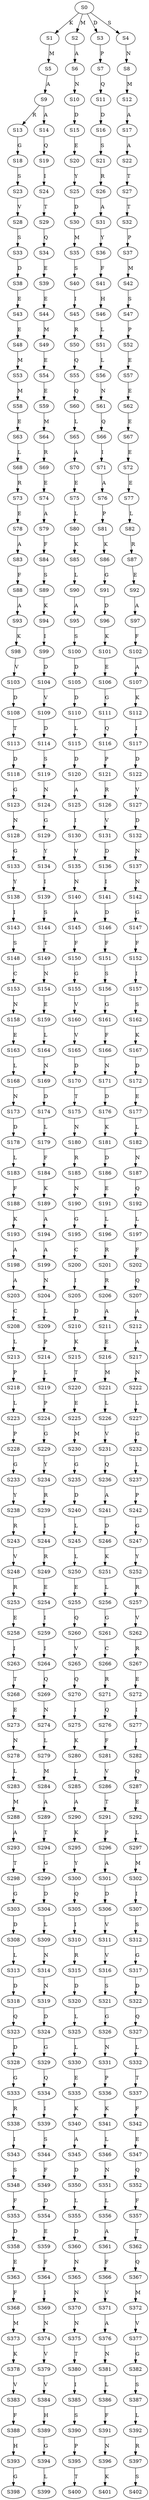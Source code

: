 strict digraph  {
	S0 -> S1 [ label = K ];
	S0 -> S2 [ label = M ];
	S0 -> S3 [ label = D ];
	S0 -> S4 [ label = S ];
	S1 -> S5 [ label = M ];
	S2 -> S6 [ label = A ];
	S3 -> S7 [ label = P ];
	S4 -> S8 [ label = N ];
	S5 -> S9 [ label = A ];
	S6 -> S10 [ label = N ];
	S7 -> S11 [ label = Q ];
	S8 -> S12 [ label = M ];
	S9 -> S13 [ label = R ];
	S9 -> S14 [ label = A ];
	S10 -> S15 [ label = D ];
	S11 -> S16 [ label = D ];
	S12 -> S17 [ label = A ];
	S13 -> S18 [ label = G ];
	S14 -> S19 [ label = Q ];
	S15 -> S20 [ label = E ];
	S16 -> S21 [ label = S ];
	S17 -> S22 [ label = A ];
	S18 -> S23 [ label = S ];
	S19 -> S24 [ label = I ];
	S20 -> S25 [ label = Y ];
	S21 -> S26 [ label = R ];
	S22 -> S27 [ label = T ];
	S23 -> S28 [ label = V ];
	S24 -> S29 [ label = T ];
	S25 -> S30 [ label = D ];
	S26 -> S31 [ label = A ];
	S27 -> S32 [ label = T ];
	S28 -> S33 [ label = S ];
	S29 -> S34 [ label = Q ];
	S30 -> S35 [ label = M ];
	S31 -> S36 [ label = Y ];
	S32 -> S37 [ label = P ];
	S33 -> S38 [ label = D ];
	S34 -> S39 [ label = E ];
	S35 -> S40 [ label = S ];
	S36 -> S41 [ label = F ];
	S37 -> S42 [ label = M ];
	S38 -> S43 [ label = E ];
	S39 -> S44 [ label = E ];
	S40 -> S45 [ label = I ];
	S41 -> S46 [ label = H ];
	S42 -> S47 [ label = S ];
	S43 -> S48 [ label = E ];
	S44 -> S49 [ label = M ];
	S45 -> S50 [ label = R ];
	S46 -> S51 [ label = L ];
	S47 -> S52 [ label = P ];
	S48 -> S53 [ label = M ];
	S49 -> S54 [ label = E ];
	S50 -> S55 [ label = Q ];
	S51 -> S56 [ label = L ];
	S52 -> S57 [ label = E ];
	S53 -> S58 [ label = M ];
	S54 -> S59 [ label = E ];
	S55 -> S60 [ label = Q ];
	S56 -> S61 [ label = N ];
	S57 -> S62 [ label = E ];
	S58 -> S63 [ label = E ];
	S59 -> S64 [ label = M ];
	S60 -> S65 [ label = L ];
	S61 -> S66 [ label = Q ];
	S62 -> S67 [ label = E ];
	S63 -> S68 [ label = L ];
	S64 -> S69 [ label = R ];
	S65 -> S70 [ label = A ];
	S66 -> S71 [ label = I ];
	S67 -> S72 [ label = E ];
	S68 -> S73 [ label = R ];
	S69 -> S74 [ label = E ];
	S70 -> S75 [ label = E ];
	S71 -> S76 [ label = A ];
	S72 -> S77 [ label = E ];
	S73 -> S78 [ label = E ];
	S74 -> S79 [ label = A ];
	S75 -> S80 [ label = L ];
	S76 -> S81 [ label = P ];
	S77 -> S82 [ label = L ];
	S78 -> S83 [ label = A ];
	S79 -> S84 [ label = F ];
	S80 -> S85 [ label = K ];
	S81 -> S86 [ label = K ];
	S82 -> S87 [ label = R ];
	S83 -> S88 [ label = F ];
	S84 -> S89 [ label = S ];
	S85 -> S90 [ label = L ];
	S86 -> S91 [ label = G ];
	S87 -> S92 [ label = E ];
	S88 -> S93 [ label = A ];
	S89 -> S94 [ label = K ];
	S90 -> S95 [ label = A ];
	S91 -> S96 [ label = D ];
	S92 -> S97 [ label = A ];
	S93 -> S98 [ label = K ];
	S94 -> S99 [ label = I ];
	S95 -> S100 [ label = S ];
	S96 -> S101 [ label = K ];
	S97 -> S102 [ label = F ];
	S98 -> S103 [ label = V ];
	S99 -> S104 [ label = D ];
	S100 -> S105 [ label = D ];
	S101 -> S106 [ label = E ];
	S102 -> S107 [ label = A ];
	S103 -> S108 [ label = D ];
	S104 -> S109 [ label = V ];
	S105 -> S110 [ label = D ];
	S106 -> S111 [ label = G ];
	S107 -> S112 [ label = K ];
	S108 -> S113 [ label = T ];
	S109 -> S114 [ label = D ];
	S110 -> S115 [ label = L ];
	S111 -> S116 [ label = Q ];
	S112 -> S117 [ label = I ];
	S113 -> S118 [ label = D ];
	S114 -> S119 [ label = S ];
	S115 -> S120 [ label = D ];
	S116 -> S121 [ label = P ];
	S117 -> S122 [ label = D ];
	S118 -> S123 [ label = G ];
	S119 -> S124 [ label = N ];
	S120 -> S125 [ label = A ];
	S121 -> S126 [ label = R ];
	S122 -> S127 [ label = V ];
	S123 -> S128 [ label = N ];
	S124 -> S129 [ label = G ];
	S125 -> S130 [ label = I ];
	S126 -> S131 [ label = V ];
	S127 -> S132 [ label = D ];
	S128 -> S133 [ label = G ];
	S129 -> S134 [ label = Y ];
	S130 -> S135 [ label = V ];
	S131 -> S136 [ label = D ];
	S132 -> S137 [ label = N ];
	S133 -> S138 [ label = Y ];
	S134 -> S139 [ label = I ];
	S135 -> S140 [ label = N ];
	S136 -> S141 [ label = I ];
	S137 -> S142 [ label = N ];
	S138 -> S143 [ label = I ];
	S139 -> S144 [ label = S ];
	S140 -> S145 [ label = A ];
	S141 -> S146 [ label = D ];
	S142 -> S147 [ label = G ];
	S143 -> S148 [ label = S ];
	S144 -> S149 [ label = T ];
	S145 -> S150 [ label = F ];
	S146 -> S151 [ label = F ];
	S147 -> S152 [ label = F ];
	S148 -> S153 [ label = C ];
	S149 -> S154 [ label = N ];
	S150 -> S155 [ label = G ];
	S151 -> S156 [ label = S ];
	S152 -> S157 [ label = I ];
	S153 -> S158 [ label = N ];
	S154 -> S159 [ label = E ];
	S155 -> S160 [ label = V ];
	S156 -> S161 [ label = G ];
	S157 -> S162 [ label = S ];
	S158 -> S163 [ label = E ];
	S159 -> S164 [ label = L ];
	S160 -> S165 [ label = V ];
	S161 -> S166 [ label = F ];
	S162 -> S167 [ label = K ];
	S163 -> S168 [ label = L ];
	S164 -> S169 [ label = N ];
	S165 -> S170 [ label = D ];
	S166 -> S171 [ label = N ];
	S167 -> S172 [ label = D ];
	S168 -> S173 [ label = N ];
	S169 -> S174 [ label = D ];
	S170 -> S175 [ label = T ];
	S171 -> S176 [ label = D ];
	S172 -> S177 [ label = E ];
	S173 -> S178 [ label = D ];
	S174 -> S179 [ label = L ];
	S175 -> S180 [ label = N ];
	S176 -> S181 [ label = K ];
	S177 -> S182 [ label = L ];
	S178 -> S183 [ label = L ];
	S179 -> S184 [ label = F ];
	S180 -> S185 [ label = R ];
	S181 -> S186 [ label = D ];
	S182 -> S187 [ label = N ];
	S183 -> S188 [ label = F ];
	S184 -> S189 [ label = K ];
	S185 -> S190 [ label = N ];
	S186 -> S191 [ label = E ];
	S187 -> S192 [ label = Q ];
	S188 -> S193 [ label = K ];
	S189 -> S194 [ label = A ];
	S190 -> S195 [ label = G ];
	S191 -> S196 [ label = L ];
	S192 -> S197 [ label = L ];
	S193 -> S198 [ label = A ];
	S194 -> S199 [ label = A ];
	S195 -> S200 [ label = C ];
	S196 -> S201 [ label = R ];
	S197 -> S202 [ label = F ];
	S198 -> S203 [ label = A ];
	S199 -> S204 [ label = N ];
	S200 -> S205 [ label = I ];
	S201 -> S206 [ label = R ];
	S202 -> S207 [ label = Q ];
	S203 -> S208 [ label = C ];
	S204 -> S209 [ label = L ];
	S205 -> S210 [ label = D ];
	S206 -> S211 [ label = A ];
	S207 -> S212 [ label = A ];
	S208 -> S213 [ label = L ];
	S209 -> S214 [ label = P ];
	S210 -> S215 [ label = K ];
	S211 -> S216 [ label = E ];
	S212 -> S217 [ label = A ];
	S213 -> S218 [ label = P ];
	S214 -> S219 [ label = L ];
	S215 -> S220 [ label = T ];
	S216 -> S221 [ label = M ];
	S217 -> S222 [ label = N ];
	S218 -> S223 [ label = L ];
	S219 -> S224 [ label = P ];
	S220 -> S225 [ label = E ];
	S221 -> S226 [ label = L ];
	S222 -> S227 [ label = L ];
	S223 -> S228 [ label = P ];
	S224 -> S229 [ label = G ];
	S225 -> S230 [ label = M ];
	S226 -> S231 [ label = V ];
	S227 -> S232 [ label = G ];
	S228 -> S233 [ label = G ];
	S229 -> S234 [ label = Y ];
	S230 -> S235 [ label = G ];
	S231 -> S236 [ label = Q ];
	S232 -> S237 [ label = L ];
	S233 -> S238 [ label = Y ];
	S234 -> S239 [ label = R ];
	S235 -> S240 [ label = D ];
	S236 -> S241 [ label = A ];
	S237 -> S242 [ label = P ];
	S238 -> S243 [ label = R ];
	S239 -> S244 [ label = I ];
	S240 -> S245 [ label = L ];
	S241 -> S246 [ label = D ];
	S242 -> S247 [ label = G ];
	S243 -> S248 [ label = V ];
	S244 -> S249 [ label = R ];
	S245 -> S250 [ label = L ];
	S246 -> S251 [ label = K ];
	S247 -> S252 [ label = Y ];
	S248 -> S253 [ label = R ];
	S249 -> S254 [ label = E ];
	S250 -> S255 [ label = E ];
	S251 -> S256 [ label = L ];
	S252 -> S257 [ label = R ];
	S253 -> S258 [ label = E ];
	S254 -> S259 [ label = I ];
	S255 -> S260 [ label = Q ];
	S256 -> S261 [ label = G ];
	S257 -> S262 [ label = V ];
	S258 -> S263 [ label = I ];
	S259 -> S264 [ label = I ];
	S260 -> S265 [ label = V ];
	S261 -> S266 [ label = C ];
	S262 -> S267 [ label = R ];
	S263 -> S268 [ label = T ];
	S264 -> S269 [ label = Q ];
	S265 -> S270 [ label = Q ];
	S266 -> S271 [ label = R ];
	S267 -> S272 [ label = E ];
	S268 -> S273 [ label = E ];
	S269 -> S274 [ label = N ];
	S270 -> S275 [ label = I ];
	S271 -> S276 [ label = Q ];
	S272 -> S277 [ label = I ];
	S273 -> S278 [ label = N ];
	S274 -> S279 [ label = L ];
	S275 -> S280 [ label = K ];
	S276 -> S281 [ label = F ];
	S277 -> S282 [ label = I ];
	S278 -> S283 [ label = L ];
	S279 -> S284 [ label = M ];
	S280 -> S285 [ label = L ];
	S281 -> S286 [ label = V ];
	S282 -> S287 [ label = Q ];
	S283 -> S288 [ label = M ];
	S284 -> S289 [ label = A ];
	S285 -> S290 [ label = A ];
	S286 -> S291 [ label = T ];
	S287 -> S292 [ label = E ];
	S288 -> S293 [ label = A ];
	S289 -> S294 [ label = T ];
	S290 -> S295 [ label = K ];
	S291 -> S296 [ label = P ];
	S292 -> S297 [ label = L ];
	S293 -> S298 [ label = T ];
	S294 -> S299 [ label = G ];
	S295 -> S300 [ label = Y ];
	S296 -> S301 [ label = A ];
	S297 -> S302 [ label = M ];
	S298 -> S303 [ label = G ];
	S299 -> S304 [ label = D ];
	S300 -> S305 [ label = Q ];
	S301 -> S306 [ label = D ];
	S302 -> S307 [ label = I ];
	S303 -> S308 [ label = D ];
	S304 -> S309 [ label = L ];
	S305 -> S310 [ label = I ];
	S306 -> S311 [ label = V ];
	S307 -> S312 [ label = S ];
	S308 -> S313 [ label = L ];
	S309 -> S314 [ label = N ];
	S310 -> S315 [ label = R ];
	S311 -> S316 [ label = V ];
	S312 -> S317 [ label = G ];
	S313 -> S318 [ label = D ];
	S314 -> S319 [ label = N ];
	S315 -> S320 [ label = D ];
	S316 -> S321 [ label = S ];
	S317 -> S322 [ label = D ];
	S318 -> S323 [ label = Q ];
	S319 -> S324 [ label = D ];
	S320 -> S325 [ label = L ];
	S321 -> S326 [ label = G ];
	S322 -> S327 [ label = Q ];
	S323 -> S328 [ label = D ];
	S324 -> S329 [ label = G ];
	S325 -> S330 [ label = L ];
	S326 -> S331 [ label = N ];
	S327 -> S332 [ label = L ];
	S328 -> S333 [ label = G ];
	S329 -> S334 [ label = Q ];
	S330 -> S335 [ label = E ];
	S331 -> S336 [ label = P ];
	S332 -> S337 [ label = T ];
	S333 -> S338 [ label = R ];
	S334 -> S339 [ label = I ];
	S335 -> S340 [ label = K ];
	S336 -> S341 [ label = K ];
	S337 -> S342 [ label = F ];
	S338 -> S343 [ label = I ];
	S339 -> S344 [ label = S ];
	S340 -> S345 [ label = A ];
	S341 -> S346 [ label = L ];
	S342 -> S347 [ label = E ];
	S343 -> S348 [ label = S ];
	S344 -> S349 [ label = F ];
	S345 -> S350 [ label = D ];
	S346 -> S351 [ label = N ];
	S347 -> S352 [ label = Q ];
	S348 -> S353 [ label = F ];
	S349 -> S354 [ label = D ];
	S350 -> S355 [ label = L ];
	S351 -> S356 [ label = L ];
	S352 -> S357 [ label = F ];
	S353 -> S358 [ label = D ];
	S354 -> S359 [ label = E ];
	S355 -> S360 [ label = D ];
	S356 -> S361 [ label = A ];
	S357 -> S362 [ label = T ];
	S358 -> S363 [ label = E ];
	S359 -> S364 [ label = F ];
	S360 -> S365 [ label = N ];
	S361 -> S366 [ label = F ];
	S362 -> S367 [ label = Q ];
	S363 -> S368 [ label = F ];
	S364 -> S369 [ label = I ];
	S365 -> S370 [ label = N ];
	S366 -> S371 [ label = V ];
	S367 -> S372 [ label = M ];
	S368 -> S373 [ label = M ];
	S369 -> S374 [ label = N ];
	S370 -> S375 [ label = N ];
	S371 -> S376 [ label = A ];
	S372 -> S377 [ label = V ];
	S373 -> S378 [ label = K ];
	S374 -> S379 [ label = V ];
	S375 -> S380 [ label = T ];
	S376 -> S381 [ label = N ];
	S377 -> S382 [ label = G ];
	S378 -> S383 [ label = V ];
	S379 -> S384 [ label = V ];
	S380 -> S385 [ label = I ];
	S381 -> S386 [ label = L ];
	S382 -> S387 [ label = S ];
	S383 -> S388 [ label = F ];
	S384 -> S389 [ label = H ];
	S385 -> S390 [ label = S ];
	S386 -> S391 [ label = F ];
	S387 -> S392 [ label = L ];
	S388 -> S393 [ label = H ];
	S389 -> S394 [ label = G ];
	S390 -> S395 [ label = P ];
	S391 -> S396 [ label = N ];
	S392 -> S397 [ label = R ];
	S393 -> S398 [ label = G ];
	S394 -> S399 [ label = L ];
	S395 -> S400 [ label = T ];
	S396 -> S401 [ label = K ];
	S397 -> S402 [ label = S ];
}
